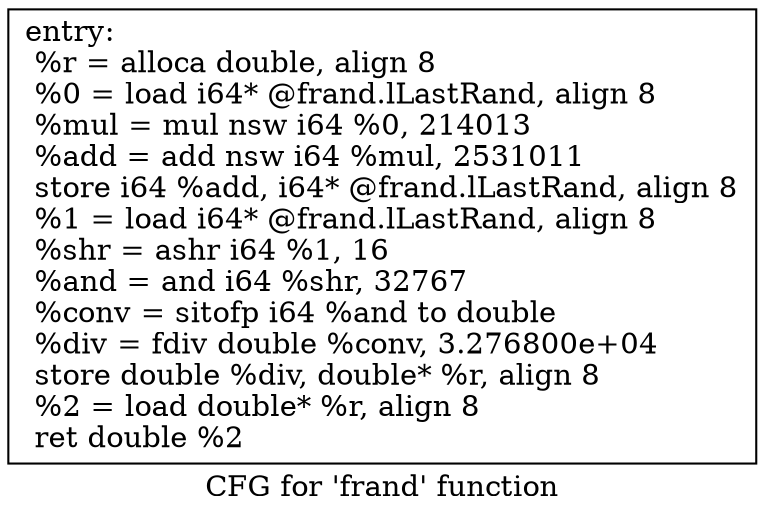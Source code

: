 digraph "CFG for 'frand' function" {
	label="CFG for 'frand' function";

	Node0x6094050 [shape=record,label="{entry:\l  %r = alloca double, align 8\l  %0 = load i64* @frand.lLastRand, align 8\l  %mul = mul nsw i64 %0, 214013\l  %add = add nsw i64 %mul, 2531011\l  store i64 %add, i64* @frand.lLastRand, align 8\l  %1 = load i64* @frand.lLastRand, align 8\l  %shr = ashr i64 %1, 16\l  %and = and i64 %shr, 32767\l  %conv = sitofp i64 %and to double\l  %div = fdiv double %conv, 3.276800e+04\l  store double %div, double* %r, align 8\l  %2 = load double* %r, align 8\l  ret double %2\l}"];
}
